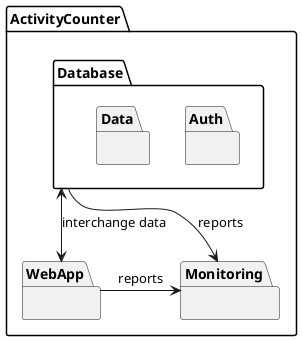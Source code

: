 @startuml Architectural_Overview
package ActivityCounter {
    package WebApp {}

    package Database {
        package Auth {}
        package Data {}
    }

    package Monitoring {}

    Database <--> WebApp: interchange data
    Database -r-> Monitoring: reports
    WebApp -r-> Monitoring: reports
}
@enduml
